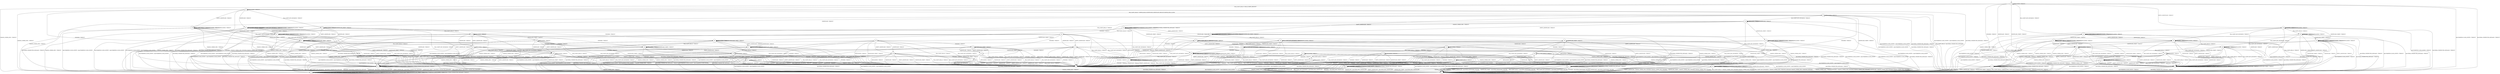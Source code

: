 digraph g {

	s0 [shape="circle" label="s0"];
	s1 [shape="circle" label="s1"];
	s2 [shape="circle" label="s2"];
	s3 [shape="circle" label="s3"];
	s4 [shape="circle" label="s4"];
	s5 [shape="circle" label="s5"];
	s6 [shape="circle" label="s6"];
	s7 [shape="circle" label="s7"];
	s8 [shape="circle" label="s8"];
	s9 [shape="circle" label="s9"];
	s10 [shape="circle" label="s10"];
	s11 [shape="circle" label="s11"];
	s12 [shape="circle" label="s12"];
	s13 [shape="circle" label="s13"];
	s14 [shape="circle" label="s14"];
	s15 [shape="circle" label="s15"];
	s16 [shape="circle" label="s16"];
	s17 [shape="circle" label="s17"];
	s18 [shape="circle" label="s18"];
	s19 [shape="circle" label="s19"];
	s20 [shape="circle" label="s20"];
	s21 [shape="circle" label="s21"];
	s22 [shape="circle" label="s22"];
	s23 [shape="circle" label="s23"];
	s24 [shape="circle" label="s24"];
	s25 [shape="circle" label="s25"];
	s26 [shape="circle" label="s26"];
	s27 [shape="circle" label="s27"];
	s28 [shape="circle" label="s28"];
	s29 [shape="circle" label="s29"];
	s30 [shape="circle" label="s30"];
	s31 [shape="circle" label="s31"];
	s32 [shape="circle" label="s32"];
	s33 [shape="circle" label="s33"];
	s34 [shape="circle" label="s34"];
	s35 [shape="circle" label="s35"];
	s36 [shape="circle" label="s36"];
	s37 [shape="circle" label="s37"];
	s38 [shape="circle" label="s38"];
	s39 [shape="circle" label="s39"];
	s40 [shape="circle" label="s40"];
	s41 [shape="circle" label="s41"];
	s42 [shape="circle" label="s42"];
	s43 [shape="circle" label="s43"];
	s44 [shape="circle" label="s44"];
	s45 [shape="circle" label="s45"];
	s46 [shape="circle" label="s46"];
	s47 [shape="circle" label="s47"];
	s48 [shape="circle" label="s48"];
	s49 [shape="circle" label="s49"];
	s50 [shape="circle" label="s50"];
	s51 [shape="circle" label="s51"];
	s52 [shape="circle" label="s52"];
	s53 [shape="circle" label="s53"];
	s54 [shape="circle" label="s54"];
	s55 [shape="circle" label="s55"];
	s56 [shape="circle" label="s56"];
	s57 [shape="circle" label="s57"];
	s58 [shape="circle" label="s58"];
	s0 -> s2 [label="RSA_CLIENT_HELLO / HELLO_VERIFY_REQUEST"];
	s0 -> s12 [label="RSA_CLIENT_KEY_EXCHANGE / TIMEOUT"];
	s0 -> s6 [label="CHANGE_CIPHER_SPEC / TIMEOUT"];
	s0 -> s3 [label="FINISHED / TIMEOUT"];
	s0 -> s0 [label="APPLICATION / TIMEOUT"];
	s0 -> s3 [label="CERTIFICATE / TIMEOUT"];
	s0 -> s20 [label="EMPTY_CERTIFICATE / TIMEOUT"];
	s0 -> s3 [label="CERTIFICATE_VERIFY / TIMEOUT"];
	s0 -> s1 [label="Alert(WARNING,CLOSE_NOTIFY) / TIMEOUT"];
	s0 -> s1 [label="Alert(FATAL,UNEXPECTED_MESSAGE) / TIMEOUT"];
	s1 -> s1 [label="RSA_CLIENT_HELLO / SOCKET_CLOSED"];
	s1 -> s1 [label="RSA_CLIENT_KEY_EXCHANGE / SOCKET_CLOSED"];
	s1 -> s1 [label="CHANGE_CIPHER_SPEC / SOCKET_CLOSED"];
	s1 -> s1 [label="FINISHED / SOCKET_CLOSED"];
	s1 -> s1 [label="APPLICATION / SOCKET_CLOSED"];
	s1 -> s1 [label="CERTIFICATE / SOCKET_CLOSED"];
	s1 -> s1 [label="EMPTY_CERTIFICATE / SOCKET_CLOSED"];
	s1 -> s1 [label="CERTIFICATE_VERIFY / SOCKET_CLOSED"];
	s1 -> s1 [label="Alert(WARNING,CLOSE_NOTIFY) / SOCKET_CLOSED"];
	s1 -> s1 [label="Alert(FATAL,UNEXPECTED_MESSAGE) / SOCKET_CLOSED"];
	s2 -> s4 [label="RSA_CLIENT_HELLO / SERVER_HELLO,CERTIFICATE,CERTIFICATE_REQUEST,SERVER_HELLO_DONE"];
	s2 -> s7 [label="RSA_CLIENT_KEY_EXCHANGE / TIMEOUT"];
	s2 -> s6 [label="CHANGE_CIPHER_SPEC / TIMEOUT"];
	s2 -> s5 [label="FINISHED / TIMEOUT"];
	s2 -> s2 [label="APPLICATION / TIMEOUT"];
	s2 -> s32 [label="CERTIFICATE / TIMEOUT"];
	s2 -> s18 [label="EMPTY_CERTIFICATE / TIMEOUT"];
	s2 -> s5 [label="CERTIFICATE_VERIFY / TIMEOUT"];
	s2 -> s1 [label="Alert(WARNING,CLOSE_NOTIFY) / Alert(WARNING,CLOSE_NOTIFY)"];
	s2 -> s1 [label="Alert(FATAL,UNEXPECTED_MESSAGE) / TIMEOUT"];
	s3 -> s3 [label="RSA_CLIENT_HELLO / TIMEOUT"];
	s3 -> s3 [label="RSA_CLIENT_KEY_EXCHANGE / TIMEOUT"];
	s3 -> s6 [label="CHANGE_CIPHER_SPEC / TIMEOUT"];
	s3 -> s3 [label="FINISHED / TIMEOUT"];
	s3 -> s3 [label="APPLICATION / TIMEOUT"];
	s3 -> s3 [label="CERTIFICATE / TIMEOUT"];
	s3 -> s3 [label="EMPTY_CERTIFICATE / TIMEOUT"];
	s3 -> s3 [label="CERTIFICATE_VERIFY / TIMEOUT"];
	s3 -> s1 [label="Alert(WARNING,CLOSE_NOTIFY) / TIMEOUT"];
	s3 -> s1 [label="Alert(FATAL,UNEXPECTED_MESSAGE) / TIMEOUT"];
	s4 -> s1 [label="RSA_CLIENT_HELLO / Alert(FATAL,UNEXPECTED_MESSAGE)"];
	s4 -> s15 [label="RSA_CLIENT_KEY_EXCHANGE / TIMEOUT"];
	s4 -> s6 [label="CHANGE_CIPHER_SPEC / TIMEOUT"];
	s4 -> s5 [label="FINISHED / TIMEOUT"];
	s4 -> s4 [label="APPLICATION / TIMEOUT"];
	s4 -> s32 [label="CERTIFICATE / TIMEOUT"];
	s4 -> s8 [label="EMPTY_CERTIFICATE / TIMEOUT"];
	s4 -> s5 [label="CERTIFICATE_VERIFY / TIMEOUT"];
	s4 -> s1 [label="Alert(WARNING,CLOSE_NOTIFY) / Alert(WARNING,CLOSE_NOTIFY)"];
	s4 -> s1 [label="Alert(FATAL,UNEXPECTED_MESSAGE) / TIMEOUT"];
	s5 -> s5 [label="RSA_CLIENT_HELLO / TIMEOUT"];
	s5 -> s5 [label="RSA_CLIENT_KEY_EXCHANGE / TIMEOUT"];
	s5 -> s6 [label="CHANGE_CIPHER_SPEC / TIMEOUT"];
	s5 -> s5 [label="FINISHED / TIMEOUT"];
	s5 -> s5 [label="APPLICATION / TIMEOUT"];
	s5 -> s5 [label="CERTIFICATE / TIMEOUT"];
	s5 -> s5 [label="EMPTY_CERTIFICATE / TIMEOUT"];
	s5 -> s5 [label="CERTIFICATE_VERIFY / TIMEOUT"];
	s5 -> s1 [label="Alert(WARNING,CLOSE_NOTIFY) / Alert(WARNING,CLOSE_NOTIFY)"];
	s5 -> s1 [label="Alert(FATAL,UNEXPECTED_MESSAGE) / TIMEOUT"];
	s6 -> s6 [label="RSA_CLIENT_HELLO / TIMEOUT"];
	s6 -> s6 [label="RSA_CLIENT_KEY_EXCHANGE / TIMEOUT"];
	s6 -> s6 [label="CHANGE_CIPHER_SPEC / TIMEOUT"];
	s6 -> s6 [label="FINISHED / TIMEOUT"];
	s6 -> s6 [label="APPLICATION / TIMEOUT"];
	s6 -> s6 [label="CERTIFICATE / TIMEOUT"];
	s6 -> s6 [label="EMPTY_CERTIFICATE / TIMEOUT"];
	s6 -> s6 [label="CERTIFICATE_VERIFY / TIMEOUT"];
	s6 -> s6 [label="Alert(WARNING,CLOSE_NOTIFY) / TIMEOUT"];
	s6 -> s6 [label="Alert(FATAL,UNEXPECTED_MESSAGE) / TIMEOUT"];
	s7 -> s49 [label="RSA_CLIENT_HELLO / TIMEOUT"];
	s7 -> s5 [label="RSA_CLIENT_KEY_EXCHANGE / TIMEOUT"];
	s7 -> s10 [label="CHANGE_CIPHER_SPEC / TIMEOUT"];
	s7 -> s24 [label="FINISHED / TIMEOUT"];
	s7 -> s7 [label="APPLICATION / TIMEOUT"];
	s7 -> s11 [label="CERTIFICATE / TIMEOUT"];
	s7 -> s11 [label="EMPTY_CERTIFICATE / TIMEOUT"];
	s7 -> s7 [label="CERTIFICATE_VERIFY / TIMEOUT"];
	s7 -> s1 [label="Alert(WARNING,CLOSE_NOTIFY) / Alert(WARNING,CLOSE_NOTIFY)"];
	s7 -> s1 [label="Alert(FATAL,UNEXPECTED_MESSAGE) / TIMEOUT"];
	s8 -> s56 [label="RSA_CLIENT_HELLO / TIMEOUT"];
	s8 -> s8 [label="RSA_CLIENT_KEY_EXCHANGE / TIMEOUT"];
	s8 -> s9 [label="CHANGE_CIPHER_SPEC / TIMEOUT"];
	s8 -> s33 [label="FINISHED / TIMEOUT"];
	s8 -> s8 [label="APPLICATION / TIMEOUT"];
	s8 -> s5 [label="CERTIFICATE / TIMEOUT"];
	s8 -> s5 [label="EMPTY_CERTIFICATE / TIMEOUT"];
	s8 -> s8 [label="CERTIFICATE_VERIFY / TIMEOUT"];
	s8 -> s1 [label="Alert(WARNING,CLOSE_NOTIFY) / Alert(WARNING,CLOSE_NOTIFY)"];
	s8 -> s1 [label="Alert(FATAL,UNEXPECTED_MESSAGE) / TIMEOUT"];
	s9 -> s1 [label="RSA_CLIENT_HELLO / Alert(FATAL,BAD_CERTIFICATE)"];
	s9 -> s1 [label="RSA_CLIENT_KEY_EXCHANGE / Alert(FATAL,BAD_CERTIFICATE)"];
	s9 -> s6 [label="CHANGE_CIPHER_SPEC / TIMEOUT"];
	s9 -> s1 [label="FINISHED / Alert(FATAL,BAD_CERTIFICATE)"];
	s9 -> s9 [label="APPLICATION / TIMEOUT"];
	s9 -> s1 [label="CERTIFICATE / Alert(FATAL,BAD_CERTIFICATE)"];
	s9 -> s1 [label="EMPTY_CERTIFICATE / Alert(FATAL,BAD_CERTIFICATE)"];
	s9 -> s1 [label="CERTIFICATE_VERIFY / Alert(FATAL,BAD_CERTIFICATE)"];
	s9 -> s9 [label="Alert(WARNING,CLOSE_NOTIFY) / TIMEOUT"];
	s9 -> s9 [label="Alert(FATAL,UNEXPECTED_MESSAGE) / TIMEOUT"];
	s10 -> s1 [label="RSA_CLIENT_HELLO / Alert(FATAL,UNEXPECTED_MESSAGE)"];
	s10 -> s1 [label="RSA_CLIENT_KEY_EXCHANGE / Alert(FATAL,UNEXPECTED_MESSAGE)"];
	s10 -> s6 [label="CHANGE_CIPHER_SPEC / TIMEOUT"];
	s10 -> s1 [label="FINISHED / Alert(FATAL,UNEXPECTED_MESSAGE)"];
	s10 -> s10 [label="APPLICATION / TIMEOUT"];
	s10 -> s1 [label="CERTIFICATE / Alert(FATAL,UNEXPECTED_MESSAGE)"];
	s10 -> s1 [label="EMPTY_CERTIFICATE / Alert(FATAL,UNEXPECTED_MESSAGE)"];
	s10 -> s1 [label="CERTIFICATE_VERIFY / Alert(FATAL,UNEXPECTED_MESSAGE)"];
	s10 -> s10 [label="Alert(WARNING,CLOSE_NOTIFY) / TIMEOUT"];
	s10 -> s10 [label="Alert(FATAL,UNEXPECTED_MESSAGE) / TIMEOUT"];
	s11 -> s43 [label="RSA_CLIENT_HELLO / TIMEOUT"];
	s11 -> s5 [label="RSA_CLIENT_KEY_EXCHANGE / TIMEOUT"];
	s11 -> s10 [label="CHANGE_CIPHER_SPEC / TIMEOUT"];
	s11 -> s27 [label="FINISHED / TIMEOUT"];
	s11 -> s11 [label="APPLICATION / TIMEOUT"];
	s11 -> s5 [label="CERTIFICATE / TIMEOUT"];
	s11 -> s5 [label="EMPTY_CERTIFICATE / TIMEOUT"];
	s11 -> s11 [label="CERTIFICATE_VERIFY / TIMEOUT"];
	s11 -> s1 [label="Alert(WARNING,CLOSE_NOTIFY) / Alert(WARNING,CLOSE_NOTIFY)"];
	s11 -> s1 [label="Alert(FATAL,UNEXPECTED_MESSAGE) / TIMEOUT"];
	s12 -> s12 [label="RSA_CLIENT_HELLO / TIMEOUT"];
	s12 -> s3 [label="RSA_CLIENT_KEY_EXCHANGE / TIMEOUT"];
	s12 -> s13 [label="CHANGE_CIPHER_SPEC / TIMEOUT"];
	s12 -> s12 [label="FINISHED / TIMEOUT"];
	s12 -> s12 [label="APPLICATION / TIMEOUT"];
	s12 -> s23 [label="CERTIFICATE / TIMEOUT"];
	s12 -> s23 [label="EMPTY_CERTIFICATE / TIMEOUT"];
	s12 -> s14 [label="CERTIFICATE_VERIFY / TIMEOUT"];
	s12 -> s1 [label="Alert(WARNING,CLOSE_NOTIFY) / TIMEOUT"];
	s12 -> s1 [label="Alert(FATAL,UNEXPECTED_MESSAGE) / TIMEOUT"];
	s13 -> s1 [label="RSA_CLIENT_HELLO / TIMEOUT"];
	s13 -> s1 [label="RSA_CLIENT_KEY_EXCHANGE / TIMEOUT"];
	s13 -> s6 [label="CHANGE_CIPHER_SPEC / TIMEOUT"];
	s13 -> s1 [label="FINISHED / TIMEOUT"];
	s13 -> s13 [label="APPLICATION / TIMEOUT"];
	s13 -> s1 [label="CERTIFICATE / TIMEOUT"];
	s13 -> s1 [label="EMPTY_CERTIFICATE / TIMEOUT"];
	s13 -> s1 [label="CERTIFICATE_VERIFY / TIMEOUT"];
	s13 -> s13 [label="Alert(WARNING,CLOSE_NOTIFY) / TIMEOUT"];
	s13 -> s13 [label="Alert(FATAL,UNEXPECTED_MESSAGE) / TIMEOUT"];
	s14 -> s14 [label="RSA_CLIENT_HELLO / TIMEOUT"];
	s14 -> s3 [label="RSA_CLIENT_KEY_EXCHANGE / TIMEOUT"];
	s14 -> s13 [label="CHANGE_CIPHER_SPEC / TIMEOUT"];
	s14 -> s14 [label="FINISHED / TIMEOUT"];
	s14 -> s14 [label="APPLICATION / TIMEOUT"];
	s14 -> s26 [label="CERTIFICATE / TIMEOUT"];
	s14 -> s26 [label="EMPTY_CERTIFICATE / TIMEOUT"];
	s14 -> s3 [label="CERTIFICATE_VERIFY / TIMEOUT"];
	s14 -> s1 [label="Alert(WARNING,CLOSE_NOTIFY) / TIMEOUT"];
	s14 -> s1 [label="Alert(FATAL,UNEXPECTED_MESSAGE) / TIMEOUT"];
	s15 -> s49 [label="RSA_CLIENT_HELLO / TIMEOUT"];
	s15 -> s5 [label="RSA_CLIENT_KEY_EXCHANGE / TIMEOUT"];
	s15 -> s19 [label="CHANGE_CIPHER_SPEC / TIMEOUT"];
	s15 -> s24 [label="FINISHED / TIMEOUT"];
	s15 -> s15 [label="APPLICATION / TIMEOUT"];
	s15 -> s15 [label="CERTIFICATE / TIMEOUT"];
	s15 -> s8 [label="EMPTY_CERTIFICATE / TIMEOUT"];
	s15 -> s16 [label="CERTIFICATE_VERIFY / TIMEOUT"];
	s15 -> s1 [label="Alert(WARNING,CLOSE_NOTIFY) / Alert(WARNING,CLOSE_NOTIFY)"];
	s15 -> s1 [label="Alert(FATAL,UNEXPECTED_MESSAGE) / TIMEOUT"];
	s16 -> s16 [label="RSA_CLIENT_HELLO / TIMEOUT"];
	s16 -> s5 [label="RSA_CLIENT_KEY_EXCHANGE / TIMEOUT"];
	s16 -> s17 [label="CHANGE_CIPHER_SPEC / TIMEOUT"];
	s16 -> s16 [label="FINISHED / TIMEOUT"];
	s16 -> s16 [label="APPLICATION / TIMEOUT"];
	s16 -> s21 [label="CERTIFICATE / TIMEOUT"];
	s16 -> s21 [label="EMPTY_CERTIFICATE / TIMEOUT"];
	s16 -> s5 [label="CERTIFICATE_VERIFY / TIMEOUT"];
	s16 -> s1 [label="Alert(WARNING,CLOSE_NOTIFY) / Alert(WARNING,CLOSE_NOTIFY)"];
	s16 -> s1 [label="Alert(FATAL,UNEXPECTED_MESSAGE) / TIMEOUT"];
	s17 -> s1 [label="RSA_CLIENT_HELLO / Alert(FATAL,HANDSHAKE_FAILURE)"];
	s17 -> s1 [label="RSA_CLIENT_KEY_EXCHANGE / Alert(FATAL,HANDSHAKE_FAILURE)"];
	s17 -> s6 [label="CHANGE_CIPHER_SPEC / TIMEOUT"];
	s17 -> s1 [label="FINISHED / Alert(FATAL,HANDSHAKE_FAILURE)"];
	s17 -> s17 [label="APPLICATION / TIMEOUT"];
	s17 -> s1 [label="CERTIFICATE / Alert(FATAL,HANDSHAKE_FAILURE)"];
	s17 -> s1 [label="EMPTY_CERTIFICATE / Alert(FATAL,HANDSHAKE_FAILURE)"];
	s17 -> s1 [label="CERTIFICATE_VERIFY / Alert(FATAL,HANDSHAKE_FAILURE)"];
	s17 -> s17 [label="Alert(WARNING,CLOSE_NOTIFY) / TIMEOUT"];
	s17 -> s17 [label="Alert(FATAL,UNEXPECTED_MESSAGE) / TIMEOUT"];
	s18 -> s18 [label="RSA_CLIENT_HELLO / TIMEOUT"];
	s18 -> s11 [label="RSA_CLIENT_KEY_EXCHANGE / TIMEOUT"];
	s18 -> s10 [label="CHANGE_CIPHER_SPEC / TIMEOUT"];
	s18 -> s18 [label="FINISHED / TIMEOUT"];
	s18 -> s18 [label="APPLICATION / TIMEOUT"];
	s18 -> s5 [label="CERTIFICATE / TIMEOUT"];
	s18 -> s5 [label="EMPTY_CERTIFICATE / TIMEOUT"];
	s18 -> s47 [label="CERTIFICATE_VERIFY / TIMEOUT"];
	s18 -> s1 [label="Alert(WARNING,CLOSE_NOTIFY) / Alert(WARNING,CLOSE_NOTIFY)"];
	s18 -> s1 [label="Alert(FATAL,UNEXPECTED_MESSAGE) / TIMEOUT"];
	s19 -> s36 [label="RSA_CLIENT_HELLO / TIMEOUT"];
	s19 -> s5 [label="RSA_CLIENT_KEY_EXCHANGE / TIMEOUT"];
	s19 -> s6 [label="CHANGE_CIPHER_SPEC / TIMEOUT"];
	s19 -> s1 [label="FINISHED / CHANGE_CIPHER_SPEC,FINISHED,CHANGE_CIPHER_SPEC,FINISHED"];
	s19 -> s19 [label="APPLICATION / TIMEOUT"];
	s19 -> s28 [label="CERTIFICATE / TIMEOUT"];
	s19 -> s8 [label="EMPTY_CERTIFICATE / TIMEOUT"];
	s19 -> s35 [label="CERTIFICATE_VERIFY / TIMEOUT"];
	s19 -> s19 [label="Alert(WARNING,CLOSE_NOTIFY) / TIMEOUT"];
	s19 -> s19 [label="Alert(FATAL,UNEXPECTED_MESSAGE) / TIMEOUT"];
	s20 -> s34 [label="RSA_CLIENT_HELLO / TIMEOUT"];
	s20 -> s23 [label="RSA_CLIENT_KEY_EXCHANGE / TIMEOUT"];
	s20 -> s13 [label="CHANGE_CIPHER_SPEC / TIMEOUT"];
	s20 -> s20 [label="FINISHED / TIMEOUT"];
	s20 -> s20 [label="APPLICATION / TIMEOUT"];
	s20 -> s3 [label="CERTIFICATE / TIMEOUT"];
	s20 -> s3 [label="EMPTY_CERTIFICATE / TIMEOUT"];
	s20 -> s25 [label="CERTIFICATE_VERIFY / TIMEOUT"];
	s20 -> s1 [label="Alert(WARNING,CLOSE_NOTIFY) / TIMEOUT"];
	s20 -> s1 [label="Alert(FATAL,UNEXPECTED_MESSAGE) / TIMEOUT"];
	s21 -> s41 [label="RSA_CLIENT_HELLO / TIMEOUT"];
	s21 -> s5 [label="RSA_CLIENT_KEY_EXCHANGE / TIMEOUT"];
	s21 -> s17 [label="CHANGE_CIPHER_SPEC / TIMEOUT"];
	s21 -> s22 [label="FINISHED / TIMEOUT"];
	s21 -> s21 [label="APPLICATION / TIMEOUT"];
	s21 -> s5 [label="CERTIFICATE / TIMEOUT"];
	s21 -> s5 [label="EMPTY_CERTIFICATE / TIMEOUT"];
	s21 -> s5 [label="CERTIFICATE_VERIFY / TIMEOUT"];
	s21 -> s1 [label="Alert(WARNING,CLOSE_NOTIFY) / Alert(WARNING,CLOSE_NOTIFY)"];
	s21 -> s1 [label="Alert(FATAL,UNEXPECTED_MESSAGE) / TIMEOUT"];
	s22 -> s42 [label="RSA_CLIENT_HELLO / TIMEOUT"];
	s22 -> s5 [label="RSA_CLIENT_KEY_EXCHANGE / TIMEOUT"];
	s22 -> s17 [label="CHANGE_CIPHER_SPEC / TIMEOUT"];
	s22 -> s5 [label="FINISHED / TIMEOUT"];
	s22 -> s22 [label="APPLICATION / TIMEOUT"];
	s22 -> s5 [label="CERTIFICATE / TIMEOUT"];
	s22 -> s5 [label="EMPTY_CERTIFICATE / TIMEOUT"];
	s22 -> s5 [label="CERTIFICATE_VERIFY / TIMEOUT"];
	s22 -> s1 [label="Alert(WARNING,CLOSE_NOTIFY) / Alert(WARNING,CLOSE_NOTIFY)"];
	s22 -> s1 [label="Alert(FATAL,UNEXPECTED_MESSAGE) / TIMEOUT"];
	s23 -> s46 [label="RSA_CLIENT_HELLO / TIMEOUT"];
	s23 -> s3 [label="RSA_CLIENT_KEY_EXCHANGE / TIMEOUT"];
	s23 -> s13 [label="CHANGE_CIPHER_SPEC / TIMEOUT"];
	s23 -> s23 [label="FINISHED / TIMEOUT"];
	s23 -> s23 [label="APPLICATION / TIMEOUT"];
	s23 -> s3 [label="CERTIFICATE / TIMEOUT"];
	s23 -> s3 [label="EMPTY_CERTIFICATE / TIMEOUT"];
	s23 -> s26 [label="CERTIFICATE_VERIFY / TIMEOUT"];
	s23 -> s1 [label="Alert(WARNING,CLOSE_NOTIFY) / TIMEOUT"];
	s23 -> s1 [label="Alert(FATAL,UNEXPECTED_MESSAGE) / TIMEOUT"];
	s24 -> s54 [label="RSA_CLIENT_HELLO / TIMEOUT"];
	s24 -> s5 [label="RSA_CLIENT_KEY_EXCHANGE / TIMEOUT"];
	s24 -> s10 [label="CHANGE_CIPHER_SPEC / TIMEOUT"];
	s24 -> s5 [label="FINISHED / TIMEOUT"];
	s24 -> s24 [label="APPLICATION / TIMEOUT"];
	s24 -> s27 [label="CERTIFICATE / TIMEOUT"];
	s24 -> s27 [label="EMPTY_CERTIFICATE / TIMEOUT"];
	s24 -> s24 [label="CERTIFICATE_VERIFY / TIMEOUT"];
	s24 -> s1 [label="Alert(WARNING,CLOSE_NOTIFY) / Alert(WARNING,CLOSE_NOTIFY)"];
	s24 -> s1 [label="Alert(FATAL,UNEXPECTED_MESSAGE) / TIMEOUT"];
	s25 -> s25 [label="RSA_CLIENT_HELLO / TIMEOUT"];
	s25 -> s26 [label="RSA_CLIENT_KEY_EXCHANGE / TIMEOUT"];
	s25 -> s13 [label="CHANGE_CIPHER_SPEC / TIMEOUT"];
	s25 -> s25 [label="FINISHED / TIMEOUT"];
	s25 -> s25 [label="APPLICATION / TIMEOUT"];
	s25 -> s3 [label="CERTIFICATE / TIMEOUT"];
	s25 -> s3 [label="EMPTY_CERTIFICATE / TIMEOUT"];
	s25 -> s3 [label="CERTIFICATE_VERIFY / TIMEOUT"];
	s25 -> s1 [label="Alert(WARNING,CLOSE_NOTIFY) / TIMEOUT"];
	s25 -> s1 [label="Alert(FATAL,UNEXPECTED_MESSAGE) / TIMEOUT"];
	s26 -> s53 [label="RSA_CLIENT_HELLO / TIMEOUT"];
	s26 -> s3 [label="RSA_CLIENT_KEY_EXCHANGE / TIMEOUT"];
	s26 -> s13 [label="CHANGE_CIPHER_SPEC / TIMEOUT"];
	s26 -> s31 [label="FINISHED / TIMEOUT"];
	s26 -> s26 [label="APPLICATION / TIMEOUT"];
	s26 -> s3 [label="CERTIFICATE / TIMEOUT"];
	s26 -> s3 [label="EMPTY_CERTIFICATE / TIMEOUT"];
	s26 -> s3 [label="CERTIFICATE_VERIFY / TIMEOUT"];
	s26 -> s1 [label="Alert(WARNING,CLOSE_NOTIFY) / TIMEOUT"];
	s26 -> s1 [label="Alert(FATAL,UNEXPECTED_MESSAGE) / TIMEOUT"];
	s27 -> s55 [label="RSA_CLIENT_HELLO / TIMEOUT"];
	s27 -> s5 [label="RSA_CLIENT_KEY_EXCHANGE / TIMEOUT"];
	s27 -> s10 [label="CHANGE_CIPHER_SPEC / TIMEOUT"];
	s27 -> s5 [label="FINISHED / TIMEOUT"];
	s27 -> s27 [label="APPLICATION / TIMEOUT"];
	s27 -> s5 [label="CERTIFICATE / TIMEOUT"];
	s27 -> s5 [label="EMPTY_CERTIFICATE / TIMEOUT"];
	s27 -> s27 [label="CERTIFICATE_VERIFY / TIMEOUT"];
	s27 -> s1 [label="Alert(WARNING,CLOSE_NOTIFY) / Alert(WARNING,CLOSE_NOTIFY)"];
	s27 -> s1 [label="Alert(FATAL,UNEXPECTED_MESSAGE) / TIMEOUT"];
	s28 -> s37 [label="RSA_CLIENT_HELLO / TIMEOUT"];
	s28 -> s5 [label="RSA_CLIENT_KEY_EXCHANGE / TIMEOUT"];
	s28 -> s10 [label="CHANGE_CIPHER_SPEC / TIMEOUT"];
	s28 -> s29 [label="FINISHED / TIMEOUT"];
	s28 -> s5 [label="APPLICATION / TIMEOUT"];
	s28 -> s5 [label="CERTIFICATE / TIMEOUT"];
	s28 -> s5 [label="EMPTY_CERTIFICATE / TIMEOUT"];
	s28 -> s28 [label="CERTIFICATE_VERIFY / TIMEOUT"];
	s28 -> s1 [label="Alert(WARNING,CLOSE_NOTIFY) / Alert(WARNING,CLOSE_NOTIFY)"];
	s28 -> s1 [label="Alert(FATAL,UNEXPECTED_MESSAGE) / TIMEOUT"];
	s29 -> s29 [label="RSA_CLIENT_HELLO / TIMEOUT"];
	s29 -> s5 [label="RSA_CLIENT_KEY_EXCHANGE / TIMEOUT"];
	s29 -> s30 [label="CHANGE_CIPHER_SPEC / TIMEOUT"];
	s29 -> s5 [label="FINISHED / TIMEOUT"];
	s29 -> s5 [label="APPLICATION / TIMEOUT"];
	s29 -> s5 [label="CERTIFICATE / TIMEOUT"];
	s29 -> s5 [label="EMPTY_CERTIFICATE / TIMEOUT"];
	s29 -> s48 [label="CERTIFICATE_VERIFY / TIMEOUT"];
	s29 -> s1 [label="Alert(WARNING,CLOSE_NOTIFY) / Alert(WARNING,CLOSE_NOTIFY)"];
	s29 -> s1 [label="Alert(FATAL,UNEXPECTED_MESSAGE) / TIMEOUT"];
	s30 -> s1 [label="RSA_CLIENT_HELLO / CHANGE_CIPHER_SPEC,FINISHED,CHANGE_CIPHER_SPEC,FINISHED"];
	s30 -> s1 [label="RSA_CLIENT_KEY_EXCHANGE / CHANGE_CIPHER_SPEC,UNKNOWN_MESSAGE,CHANGE_CIPHER_SPEC,UNKNOWN_MESSAGE"];
	s30 -> s6 [label="CHANGE_CIPHER_SPEC / TIMEOUT"];
	s30 -> s1 [label="FINISHED / CHANGE_CIPHER_SPEC,FINISHED,CHANGE_CIPHER_SPEC,FINISHED"];
	s30 -> s30 [label="APPLICATION / TIMEOUT"];
	s30 -> s1 [label="CERTIFICATE / CHANGE_CIPHER_SPEC,FINISHED,CHANGE_CIPHER_SPEC,FINISHED"];
	s30 -> s1 [label="EMPTY_CERTIFICATE / CHANGE_CIPHER_SPEC,FINISHED,CHANGE_CIPHER_SPEC,FINISHED"];
	s30 -> s1 [label="CERTIFICATE_VERIFY / CHANGE_CIPHER_SPEC,FINISHED,CHANGE_CIPHER_SPEC,FINISHED"];
	s30 -> s30 [label="Alert(WARNING,CLOSE_NOTIFY) / TIMEOUT"];
	s30 -> s30 [label="Alert(FATAL,UNEXPECTED_MESSAGE) / TIMEOUT"];
	s31 -> s31 [label="RSA_CLIENT_HELLO / TIMEOUT"];
	s31 -> s3 [label="RSA_CLIENT_KEY_EXCHANGE / TIMEOUT"];
	s31 -> s13 [label="CHANGE_CIPHER_SPEC / TIMEOUT"];
	s31 -> s3 [label="FINISHED / TIMEOUT"];
	s31 -> s31 [label="APPLICATION / TIMEOUT"];
	s31 -> s3 [label="CERTIFICATE / TIMEOUT"];
	s31 -> s3 [label="EMPTY_CERTIFICATE / TIMEOUT"];
	s31 -> s3 [label="CERTIFICATE_VERIFY / TIMEOUT"];
	s31 -> s1 [label="Alert(WARNING,CLOSE_NOTIFY) / TIMEOUT"];
	s31 -> s1 [label="Alert(FATAL,UNEXPECTED_MESSAGE) / TIMEOUT"];
	s32 -> s32 [label="RSA_CLIENT_HELLO / TIMEOUT"];
	s32 -> s32 [label="RSA_CLIENT_KEY_EXCHANGE / TIMEOUT"];
	s32 -> s6 [label="CHANGE_CIPHER_SPEC / TIMEOUT"];
	s32 -> s32 [label="FINISHED / TIMEOUT"];
	s32 -> s32 [label="APPLICATION / TIMEOUT"];
	s32 -> s5 [label="CERTIFICATE / TIMEOUT"];
	s32 -> s5 [label="EMPTY_CERTIFICATE / TIMEOUT"];
	s32 -> s47 [label="CERTIFICATE_VERIFY / TIMEOUT"];
	s32 -> s1 [label="Alert(WARNING,CLOSE_NOTIFY) / Alert(WARNING,CLOSE_NOTIFY)"];
	s32 -> s1 [label="Alert(FATAL,UNEXPECTED_MESSAGE) / TIMEOUT"];
	s33 -> s33 [label="RSA_CLIENT_HELLO / TIMEOUT"];
	s33 -> s57 [label="RSA_CLIENT_KEY_EXCHANGE / TIMEOUT"];
	s33 -> s9 [label="CHANGE_CIPHER_SPEC / TIMEOUT"];
	s33 -> s5 [label="FINISHED / TIMEOUT"];
	s33 -> s33 [label="APPLICATION / TIMEOUT"];
	s33 -> s5 [label="CERTIFICATE / TIMEOUT"];
	s33 -> s5 [label="EMPTY_CERTIFICATE / TIMEOUT"];
	s33 -> s33 [label="CERTIFICATE_VERIFY / TIMEOUT"];
	s33 -> s1 [label="Alert(WARNING,CLOSE_NOTIFY) / Alert(WARNING,CLOSE_NOTIFY)"];
	s33 -> s1 [label="Alert(FATAL,UNEXPECTED_MESSAGE) / TIMEOUT"];
	s34 -> s3 [label="RSA_CLIENT_HELLO / TIMEOUT"];
	s34 -> s46 [label="RSA_CLIENT_KEY_EXCHANGE / TIMEOUT"];
	s34 -> s13 [label="CHANGE_CIPHER_SPEC / TIMEOUT"];
	s34 -> s34 [label="FINISHED / TIMEOUT"];
	s34 -> s34 [label="APPLICATION / TIMEOUT"];
	s34 -> s3 [label="CERTIFICATE / TIMEOUT"];
	s34 -> s3 [label="EMPTY_CERTIFICATE / TIMEOUT"];
	s34 -> s25 [label="CERTIFICATE_VERIFY / TIMEOUT"];
	s34 -> s1 [label="Alert(WARNING,CLOSE_NOTIFY) / TIMEOUT"];
	s34 -> s1 [label="Alert(FATAL,UNEXPECTED_MESSAGE) / TIMEOUT"];
	s35 -> s35 [label="RSA_CLIENT_HELLO / TIMEOUT"];
	s35 -> s5 [label="RSA_CLIENT_KEY_EXCHANGE / TIMEOUT"];
	s35 -> s17 [label="CHANGE_CIPHER_SPEC / TIMEOUT"];
	s35 -> s35 [label="FINISHED / TIMEOUT"];
	s35 -> s5 [label="APPLICATION / TIMEOUT"];
	s35 -> s21 [label="CERTIFICATE / TIMEOUT"];
	s35 -> s21 [label="EMPTY_CERTIFICATE / TIMEOUT"];
	s35 -> s5 [label="CERTIFICATE_VERIFY / TIMEOUT"];
	s35 -> s1 [label="Alert(WARNING,CLOSE_NOTIFY) / Alert(WARNING,CLOSE_NOTIFY)"];
	s35 -> s1 [label="Alert(FATAL,UNEXPECTED_MESSAGE) / TIMEOUT"];
	s36 -> s5 [label="RSA_CLIENT_HELLO / TIMEOUT"];
	s36 -> s5 [label="RSA_CLIENT_KEY_EXCHANGE / TIMEOUT"];
	s36 -> s10 [label="CHANGE_CIPHER_SPEC / TIMEOUT"];
	s36 -> s44 [label="FINISHED / TIMEOUT"];
	s36 -> s5 [label="APPLICATION / TIMEOUT"];
	s36 -> s37 [label="CERTIFICATE / TIMEOUT"];
	s36 -> s37 [label="EMPTY_CERTIFICATE / TIMEOUT"];
	s36 -> s38 [label="CERTIFICATE_VERIFY / TIMEOUT"];
	s36 -> s1 [label="Alert(WARNING,CLOSE_NOTIFY) / Alert(WARNING,CLOSE_NOTIFY)"];
	s36 -> s1 [label="Alert(FATAL,UNEXPECTED_MESSAGE) / TIMEOUT"];
	s37 -> s5 [label="RSA_CLIENT_HELLO / TIMEOUT"];
	s37 -> s5 [label="RSA_CLIENT_KEY_EXCHANGE / TIMEOUT"];
	s37 -> s10 [label="CHANGE_CIPHER_SPEC / TIMEOUT"];
	s37 -> s52 [label="FINISHED / TIMEOUT"];
	s37 -> s5 [label="APPLICATION / TIMEOUT"];
	s37 -> s5 [label="CERTIFICATE / TIMEOUT"];
	s37 -> s5 [label="EMPTY_CERTIFICATE / TIMEOUT"];
	s37 -> s39 [label="CERTIFICATE_VERIFY / TIMEOUT"];
	s37 -> s1 [label="Alert(WARNING,CLOSE_NOTIFY) / Alert(WARNING,CLOSE_NOTIFY)"];
	s37 -> s1 [label="Alert(FATAL,UNEXPECTED_MESSAGE) / TIMEOUT"];
	s38 -> s5 [label="RSA_CLIENT_HELLO / TIMEOUT"];
	s38 -> s5 [label="RSA_CLIENT_KEY_EXCHANGE / TIMEOUT"];
	s38 -> s10 [label="CHANGE_CIPHER_SPEC / TIMEOUT"];
	s38 -> s44 [label="FINISHED / TIMEOUT"];
	s38 -> s5 [label="APPLICATION / TIMEOUT"];
	s38 -> s39 [label="CERTIFICATE / TIMEOUT"];
	s38 -> s39 [label="EMPTY_CERTIFICATE / TIMEOUT"];
	s38 -> s5 [label="CERTIFICATE_VERIFY / TIMEOUT"];
	s38 -> s1 [label="Alert(WARNING,CLOSE_NOTIFY) / Alert(WARNING,CLOSE_NOTIFY)"];
	s38 -> s1 [label="Alert(FATAL,UNEXPECTED_MESSAGE) / TIMEOUT"];
	s39 -> s5 [label="RSA_CLIENT_HELLO / TIMEOUT"];
	s39 -> s5 [label="RSA_CLIENT_KEY_EXCHANGE / TIMEOUT"];
	s39 -> s10 [label="CHANGE_CIPHER_SPEC / TIMEOUT"];
	s39 -> s40 [label="FINISHED / TIMEOUT"];
	s39 -> s5 [label="APPLICATION / TIMEOUT"];
	s39 -> s5 [label="CERTIFICATE / TIMEOUT"];
	s39 -> s5 [label="EMPTY_CERTIFICATE / TIMEOUT"];
	s39 -> s5 [label="CERTIFICATE_VERIFY / TIMEOUT"];
	s39 -> s1 [label="Alert(WARNING,CLOSE_NOTIFY) / Alert(WARNING,CLOSE_NOTIFY)"];
	s39 -> s1 [label="Alert(FATAL,UNEXPECTED_MESSAGE) / TIMEOUT"];
	s40 -> s5 [label="RSA_CLIENT_HELLO / TIMEOUT"];
	s40 -> s5 [label="RSA_CLIENT_KEY_EXCHANGE / TIMEOUT"];
	s40 -> s10 [label="CHANGE_CIPHER_SPEC / TIMEOUT"];
	s40 -> s5 [label="FINISHED / TIMEOUT"];
	s40 -> s5 [label="APPLICATION / TIMEOUT"];
	s40 -> s5 [label="CERTIFICATE / TIMEOUT"];
	s40 -> s5 [label="EMPTY_CERTIFICATE / TIMEOUT"];
	s40 -> s5 [label="CERTIFICATE_VERIFY / TIMEOUT"];
	s40 -> s1 [label="Alert(WARNING,CLOSE_NOTIFY) / Alert(WARNING,CLOSE_NOTIFY)"];
	s40 -> s1 [label="Alert(FATAL,UNEXPECTED_MESSAGE) / TIMEOUT"];
	s41 -> s5 [label="RSA_CLIENT_HELLO / TIMEOUT"];
	s41 -> s5 [label="RSA_CLIENT_KEY_EXCHANGE / TIMEOUT"];
	s41 -> s17 [label="CHANGE_CIPHER_SPEC / TIMEOUT"];
	s41 -> s42 [label="FINISHED / TIMEOUT"];
	s41 -> s41 [label="APPLICATION / TIMEOUT"];
	s41 -> s5 [label="CERTIFICATE / TIMEOUT"];
	s41 -> s5 [label="EMPTY_CERTIFICATE / TIMEOUT"];
	s41 -> s5 [label="CERTIFICATE_VERIFY / TIMEOUT"];
	s41 -> s1 [label="Alert(WARNING,CLOSE_NOTIFY) / Alert(WARNING,CLOSE_NOTIFY)"];
	s41 -> s1 [label="Alert(FATAL,UNEXPECTED_MESSAGE) / TIMEOUT"];
	s42 -> s5 [label="RSA_CLIENT_HELLO / TIMEOUT"];
	s42 -> s5 [label="RSA_CLIENT_KEY_EXCHANGE / TIMEOUT"];
	s42 -> s17 [label="CHANGE_CIPHER_SPEC / TIMEOUT"];
	s42 -> s5 [label="FINISHED / TIMEOUT"];
	s42 -> s42 [label="APPLICATION / TIMEOUT"];
	s42 -> s5 [label="CERTIFICATE / TIMEOUT"];
	s42 -> s5 [label="EMPTY_CERTIFICATE / TIMEOUT"];
	s42 -> s5 [label="CERTIFICATE_VERIFY / TIMEOUT"];
	s42 -> s1 [label="Alert(WARNING,CLOSE_NOTIFY) / Alert(WARNING,CLOSE_NOTIFY)"];
	s42 -> s1 [label="Alert(FATAL,UNEXPECTED_MESSAGE) / TIMEOUT"];
	s43 -> s5 [label="RSA_CLIENT_HELLO / TIMEOUT"];
	s43 -> s5 [label="RSA_CLIENT_KEY_EXCHANGE / TIMEOUT"];
	s43 -> s10 [label="CHANGE_CIPHER_SPEC / TIMEOUT"];
	s43 -> s55 [label="FINISHED / TIMEOUT"];
	s43 -> s43 [label="APPLICATION / TIMEOUT"];
	s43 -> s5 [label="CERTIFICATE / TIMEOUT"];
	s43 -> s5 [label="EMPTY_CERTIFICATE / TIMEOUT"];
	s43 -> s45 [label="CERTIFICATE_VERIFY / TIMEOUT"];
	s43 -> s1 [label="Alert(WARNING,CLOSE_NOTIFY) / Alert(WARNING,CLOSE_NOTIFY)"];
	s43 -> s1 [label="Alert(FATAL,UNEXPECTED_MESSAGE) / TIMEOUT"];
	s44 -> s5 [label="RSA_CLIENT_HELLO / TIMEOUT"];
	s44 -> s5 [label="RSA_CLIENT_KEY_EXCHANGE / TIMEOUT"];
	s44 -> s10 [label="CHANGE_CIPHER_SPEC / TIMEOUT"];
	s44 -> s5 [label="FINISHED / TIMEOUT"];
	s44 -> s5 [label="APPLICATION / TIMEOUT"];
	s44 -> s52 [label="CERTIFICATE / TIMEOUT"];
	s44 -> s52 [label="EMPTY_CERTIFICATE / TIMEOUT"];
	s44 -> s44 [label="CERTIFICATE_VERIFY / TIMEOUT"];
	s44 -> s1 [label="Alert(WARNING,CLOSE_NOTIFY) / Alert(WARNING,CLOSE_NOTIFY)"];
	s44 -> s1 [label="Alert(FATAL,UNEXPECTED_MESSAGE) / TIMEOUT"];
	s45 -> s5 [label="RSA_CLIENT_HELLO / TIMEOUT"];
	s45 -> s5 [label="RSA_CLIENT_KEY_EXCHANGE / TIMEOUT"];
	s45 -> s10 [label="CHANGE_CIPHER_SPEC / TIMEOUT"];
	s45 -> s51 [label="FINISHED / TIMEOUT"];
	s45 -> s45 [label="APPLICATION / TIMEOUT"];
	s45 -> s5 [label="CERTIFICATE / TIMEOUT"];
	s45 -> s5 [label="EMPTY_CERTIFICATE / TIMEOUT"];
	s45 -> s5 [label="CERTIFICATE_VERIFY / TIMEOUT"];
	s45 -> s1 [label="Alert(WARNING,CLOSE_NOTIFY) / Alert(WARNING,CLOSE_NOTIFY)"];
	s45 -> s1 [label="Alert(FATAL,UNEXPECTED_MESSAGE) / TIMEOUT"];
	s46 -> s3 [label="RSA_CLIENT_HELLO / TIMEOUT"];
	s46 -> s3 [label="RSA_CLIENT_KEY_EXCHANGE / TIMEOUT"];
	s46 -> s13 [label="CHANGE_CIPHER_SPEC / TIMEOUT"];
	s46 -> s46 [label="FINISHED / TIMEOUT"];
	s46 -> s46 [label="APPLICATION / TIMEOUT"];
	s46 -> s3 [label="CERTIFICATE / TIMEOUT"];
	s46 -> s3 [label="EMPTY_CERTIFICATE / TIMEOUT"];
	s46 -> s53 [label="CERTIFICATE_VERIFY / TIMEOUT"];
	s46 -> s1 [label="Alert(WARNING,CLOSE_NOTIFY) / TIMEOUT"];
	s46 -> s1 [label="Alert(FATAL,UNEXPECTED_MESSAGE) / TIMEOUT"];
	s47 -> s47 [label="RSA_CLIENT_HELLO / TIMEOUT"];
	s47 -> s11 [label="RSA_CLIENT_KEY_EXCHANGE / TIMEOUT"];
	s47 -> s10 [label="CHANGE_CIPHER_SPEC / TIMEOUT"];
	s47 -> s47 [label="FINISHED / TIMEOUT"];
	s47 -> s47 [label="APPLICATION / TIMEOUT"];
	s47 -> s5 [label="CERTIFICATE / TIMEOUT"];
	s47 -> s5 [label="EMPTY_CERTIFICATE / TIMEOUT"];
	s47 -> s5 [label="CERTIFICATE_VERIFY / TIMEOUT"];
	s47 -> s1 [label="Alert(WARNING,CLOSE_NOTIFY) / Alert(WARNING,CLOSE_NOTIFY)"];
	s47 -> s1 [label="Alert(FATAL,UNEXPECTED_MESSAGE) / TIMEOUT"];
	s48 -> s48 [label="RSA_CLIENT_HELLO / TIMEOUT"];
	s48 -> s5 [label="RSA_CLIENT_KEY_EXCHANGE / TIMEOUT"];
	s48 -> s30 [label="CHANGE_CIPHER_SPEC / TIMEOUT"];
	s48 -> s5 [label="FINISHED / TIMEOUT"];
	s48 -> s5 [label="APPLICATION / TIMEOUT"];
	s48 -> s5 [label="CERTIFICATE / TIMEOUT"];
	s48 -> s5 [label="EMPTY_CERTIFICATE / TIMEOUT"];
	s48 -> s5 [label="CERTIFICATE_VERIFY / TIMEOUT"];
	s48 -> s1 [label="Alert(WARNING,CLOSE_NOTIFY) / Alert(WARNING,CLOSE_NOTIFY)"];
	s48 -> s1 [label="Alert(FATAL,UNEXPECTED_MESSAGE) / TIMEOUT"];
	s49 -> s5 [label="RSA_CLIENT_HELLO / TIMEOUT"];
	s49 -> s5 [label="RSA_CLIENT_KEY_EXCHANGE / TIMEOUT"];
	s49 -> s10 [label="CHANGE_CIPHER_SPEC / TIMEOUT"];
	s49 -> s54 [label="FINISHED / TIMEOUT"];
	s49 -> s49 [label="APPLICATION / TIMEOUT"];
	s49 -> s43 [label="CERTIFICATE / TIMEOUT"];
	s49 -> s43 [label="EMPTY_CERTIFICATE / TIMEOUT"];
	s49 -> s50 [label="CERTIFICATE_VERIFY / TIMEOUT"];
	s49 -> s1 [label="Alert(WARNING,CLOSE_NOTIFY) / Alert(WARNING,CLOSE_NOTIFY)"];
	s49 -> s1 [label="Alert(FATAL,UNEXPECTED_MESSAGE) / TIMEOUT"];
	s50 -> s5 [label="RSA_CLIENT_HELLO / TIMEOUT"];
	s50 -> s5 [label="RSA_CLIENT_KEY_EXCHANGE / TIMEOUT"];
	s50 -> s10 [label="CHANGE_CIPHER_SPEC / TIMEOUT"];
	s50 -> s54 [label="FINISHED / TIMEOUT"];
	s50 -> s50 [label="APPLICATION / TIMEOUT"];
	s50 -> s45 [label="CERTIFICATE / TIMEOUT"];
	s50 -> s45 [label="EMPTY_CERTIFICATE / TIMEOUT"];
	s50 -> s5 [label="CERTIFICATE_VERIFY / TIMEOUT"];
	s50 -> s1 [label="Alert(WARNING,CLOSE_NOTIFY) / Alert(WARNING,CLOSE_NOTIFY)"];
	s50 -> s1 [label="Alert(FATAL,UNEXPECTED_MESSAGE) / TIMEOUT"];
	s51 -> s5 [label="RSA_CLIENT_HELLO / TIMEOUT"];
	s51 -> s5 [label="RSA_CLIENT_KEY_EXCHANGE / TIMEOUT"];
	s51 -> s10 [label="CHANGE_CIPHER_SPEC / TIMEOUT"];
	s51 -> s5 [label="FINISHED / TIMEOUT"];
	s51 -> s51 [label="APPLICATION / TIMEOUT"];
	s51 -> s5 [label="CERTIFICATE / TIMEOUT"];
	s51 -> s5 [label="EMPTY_CERTIFICATE / TIMEOUT"];
	s51 -> s5 [label="CERTIFICATE_VERIFY / TIMEOUT"];
	s51 -> s1 [label="Alert(WARNING,CLOSE_NOTIFY) / Alert(WARNING,CLOSE_NOTIFY)"];
	s51 -> s1 [label="Alert(FATAL,UNEXPECTED_MESSAGE) / TIMEOUT"];
	s52 -> s5 [label="RSA_CLIENT_HELLO / TIMEOUT"];
	s52 -> s5 [label="RSA_CLIENT_KEY_EXCHANGE / TIMEOUT"];
	s52 -> s10 [label="CHANGE_CIPHER_SPEC / TIMEOUT"];
	s52 -> s5 [label="FINISHED / TIMEOUT"];
	s52 -> s5 [label="APPLICATION / TIMEOUT"];
	s52 -> s5 [label="CERTIFICATE / TIMEOUT"];
	s52 -> s5 [label="EMPTY_CERTIFICATE / TIMEOUT"];
	s52 -> s40 [label="CERTIFICATE_VERIFY / TIMEOUT"];
	s52 -> s1 [label="Alert(WARNING,CLOSE_NOTIFY) / Alert(WARNING,CLOSE_NOTIFY)"];
	s52 -> s1 [label="Alert(FATAL,UNEXPECTED_MESSAGE) / TIMEOUT"];
	s53 -> s3 [label="RSA_CLIENT_HELLO / TIMEOUT"];
	s53 -> s3 [label="RSA_CLIENT_KEY_EXCHANGE / TIMEOUT"];
	s53 -> s13 [label="CHANGE_CIPHER_SPEC / TIMEOUT"];
	s53 -> s31 [label="FINISHED / TIMEOUT"];
	s53 -> s53 [label="APPLICATION / TIMEOUT"];
	s53 -> s3 [label="CERTIFICATE / TIMEOUT"];
	s53 -> s3 [label="EMPTY_CERTIFICATE / TIMEOUT"];
	s53 -> s3 [label="CERTIFICATE_VERIFY / TIMEOUT"];
	s53 -> s1 [label="Alert(WARNING,CLOSE_NOTIFY) / TIMEOUT"];
	s53 -> s1 [label="Alert(FATAL,UNEXPECTED_MESSAGE) / TIMEOUT"];
	s54 -> s5 [label="RSA_CLIENT_HELLO / TIMEOUT"];
	s54 -> s5 [label="RSA_CLIENT_KEY_EXCHANGE / TIMEOUT"];
	s54 -> s10 [label="CHANGE_CIPHER_SPEC / TIMEOUT"];
	s54 -> s5 [label="FINISHED / TIMEOUT"];
	s54 -> s54 [label="APPLICATION / TIMEOUT"];
	s54 -> s55 [label="CERTIFICATE / TIMEOUT"];
	s54 -> s55 [label="EMPTY_CERTIFICATE / TIMEOUT"];
	s54 -> s54 [label="CERTIFICATE_VERIFY / TIMEOUT"];
	s54 -> s1 [label="Alert(WARNING,CLOSE_NOTIFY) / Alert(WARNING,CLOSE_NOTIFY)"];
	s54 -> s1 [label="Alert(FATAL,UNEXPECTED_MESSAGE) / TIMEOUT"];
	s55 -> s5 [label="RSA_CLIENT_HELLO / TIMEOUT"];
	s55 -> s5 [label="RSA_CLIENT_KEY_EXCHANGE / TIMEOUT"];
	s55 -> s10 [label="CHANGE_CIPHER_SPEC / TIMEOUT"];
	s55 -> s5 [label="FINISHED / TIMEOUT"];
	s55 -> s55 [label="APPLICATION / TIMEOUT"];
	s55 -> s5 [label="CERTIFICATE / TIMEOUT"];
	s55 -> s5 [label="EMPTY_CERTIFICATE / TIMEOUT"];
	s55 -> s51 [label="CERTIFICATE_VERIFY / TIMEOUT"];
	s55 -> s1 [label="Alert(WARNING,CLOSE_NOTIFY) / Alert(WARNING,CLOSE_NOTIFY)"];
	s55 -> s1 [label="Alert(FATAL,UNEXPECTED_MESSAGE) / TIMEOUT"];
	s56 -> s5 [label="RSA_CLIENT_HELLO / TIMEOUT"];
	s56 -> s56 [label="RSA_CLIENT_KEY_EXCHANGE / TIMEOUT"];
	s56 -> s9 [label="CHANGE_CIPHER_SPEC / TIMEOUT"];
	s56 -> s33 [label="FINISHED / TIMEOUT"];
	s56 -> s56 [label="APPLICATION / TIMEOUT"];
	s56 -> s5 [label="CERTIFICATE / TIMEOUT"];
	s56 -> s5 [label="EMPTY_CERTIFICATE / TIMEOUT"];
	s56 -> s58 [label="CERTIFICATE_VERIFY / TIMEOUT"];
	s56 -> s1 [label="Alert(WARNING,CLOSE_NOTIFY) / Alert(WARNING,CLOSE_NOTIFY)"];
	s56 -> s1 [label="Alert(FATAL,UNEXPECTED_MESSAGE) / TIMEOUT"];
	s57 -> s57 [label="RSA_CLIENT_HELLO / TIMEOUT"];
	s57 -> s5 [label="RSA_CLIENT_KEY_EXCHANGE / TIMEOUT"];
	s57 -> s9 [label="CHANGE_CIPHER_SPEC / TIMEOUT"];
	s57 -> s5 [label="FINISHED / TIMEOUT"];
	s57 -> s57 [label="APPLICATION / TIMEOUT"];
	s57 -> s5 [label="CERTIFICATE / TIMEOUT"];
	s57 -> s5 [label="EMPTY_CERTIFICATE / TIMEOUT"];
	s57 -> s57 [label="CERTIFICATE_VERIFY / TIMEOUT"];
	s57 -> s1 [label="Alert(WARNING,CLOSE_NOTIFY) / Alert(WARNING,CLOSE_NOTIFY)"];
	s57 -> s1 [label="Alert(FATAL,UNEXPECTED_MESSAGE) / TIMEOUT"];
	s58 -> s5 [label="RSA_CLIENT_HELLO / TIMEOUT"];
	s58 -> s58 [label="RSA_CLIENT_KEY_EXCHANGE / TIMEOUT"];
	s58 -> s9 [label="CHANGE_CIPHER_SPEC / TIMEOUT"];
	s58 -> s33 [label="FINISHED / TIMEOUT"];
	s58 -> s58 [label="APPLICATION / TIMEOUT"];
	s58 -> s5 [label="CERTIFICATE / TIMEOUT"];
	s58 -> s5 [label="EMPTY_CERTIFICATE / TIMEOUT"];
	s58 -> s5 [label="CERTIFICATE_VERIFY / TIMEOUT"];
	s58 -> s1 [label="Alert(WARNING,CLOSE_NOTIFY) / Alert(WARNING,CLOSE_NOTIFY)"];
	s58 -> s1 [label="Alert(FATAL,UNEXPECTED_MESSAGE) / TIMEOUT"];

__start0 [label="" shape="none" width="0" height="0"];
__start0 -> s0;

}
